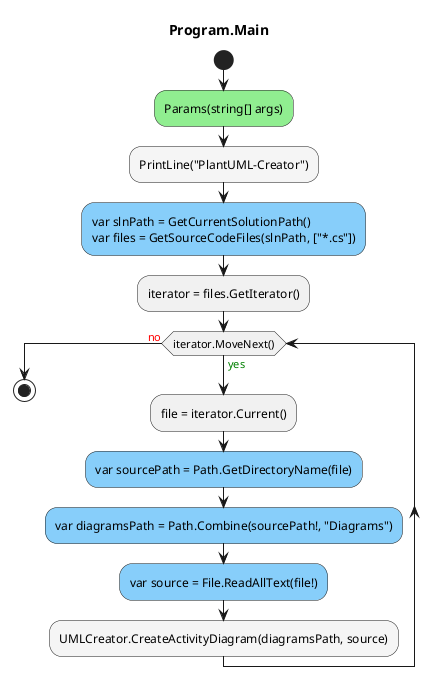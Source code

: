 @startuml Program.Main
title Program.Main
start
#LightGreen:Params(string[] args);
#WhiteSmoke:PrintLine("PlantUML-Creator");
#LightSkyBlue:var slnPath = GetCurrentSolutionPath()\nvar files = GetSourceCodeFiles(slnPath, ["*.cs"]);
:iterator = files.GetIterator();
while (iterator.MoveNext()) is (<color:green>yes)
:file = iterator.Current();
            #LightSkyBlue:var sourcePath = Path.GetDirectoryName(file);
            #LightSkyBlue:var diagramsPath = Path.Combine(sourcePath!, "Diagrams");
            #LightSkyBlue:var source = File.ReadAllText(file!);
            #WhiteSmoke:UMLCreator.CreateActivityDiagram(diagramsPath, source);
endwhile (<color:red>no)
stop
@enduml
